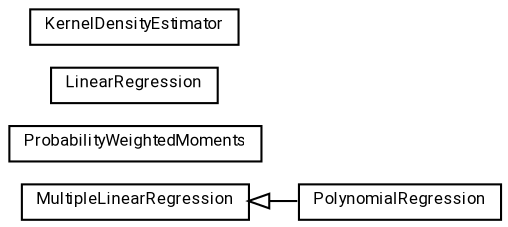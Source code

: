 #!/usr/local/bin/dot
#
# Class diagram 
# Generated by UMLGraph version R5_7_2-60-g0e99a6 (http://www.spinellis.gr/umlgraph/)
#

digraph G {
	graph [fontnames="svg"]
	edge [fontname="Roboto",fontsize=7,labelfontname="Roboto",labelfontsize=7,color="black"];
	node [fontname="Roboto",fontcolor="black",fontsize=8,shape=plaintext,margin=0,width=0,height=0];
	nodesep=0.15;
	ranksep=0.25;
	rankdir=LR;
	// de.lmu.ifi.dbs.elki.math.statistics.PolynomialRegression
	c458757 [label=<<table title="de.lmu.ifi.dbs.elki.math.statistics.PolynomialRegression" border="0" cellborder="1" cellspacing="0" cellpadding="2" href="PolynomialRegression.html" target="_parent">
		<tr><td><table border="0" cellspacing="0" cellpadding="1">
		<tr><td align="center" balign="center"> <font face="Roboto">PolynomialRegression</font> </td></tr>
		</table></td></tr>
		</table>>, URL="PolynomialRegression.html"];
	// de.lmu.ifi.dbs.elki.math.statistics.ProbabilityWeightedMoments
	c458798 [label=<<table title="de.lmu.ifi.dbs.elki.math.statistics.ProbabilityWeightedMoments" border="0" cellborder="1" cellspacing="0" cellpadding="2" href="ProbabilityWeightedMoments.html" target="_parent">
		<tr><td><table border="0" cellspacing="0" cellpadding="1">
		<tr><td align="center" balign="center"> <font face="Roboto">ProbabilityWeightedMoments</font> </td></tr>
		</table></td></tr>
		</table>>, URL="ProbabilityWeightedMoments.html"];
	// de.lmu.ifi.dbs.elki.math.statistics.LinearRegression
	c458799 [label=<<table title="de.lmu.ifi.dbs.elki.math.statistics.LinearRegression" border="0" cellborder="1" cellspacing="0" cellpadding="2" href="LinearRegression.html" target="_parent">
		<tr><td><table border="0" cellspacing="0" cellpadding="1">
		<tr><td align="center" balign="center"> <font face="Roboto">LinearRegression</font> </td></tr>
		</table></td></tr>
		</table>>, URL="LinearRegression.html"];
	// de.lmu.ifi.dbs.elki.math.statistics.MultipleLinearRegression
	c458807 [label=<<table title="de.lmu.ifi.dbs.elki.math.statistics.MultipleLinearRegression" border="0" cellborder="1" cellspacing="0" cellpadding="2" href="MultipleLinearRegression.html" target="_parent">
		<tr><td><table border="0" cellspacing="0" cellpadding="1">
		<tr><td align="center" balign="center"> <font face="Roboto">MultipleLinearRegression</font> </td></tr>
		</table></td></tr>
		</table>>, URL="MultipleLinearRegression.html"];
	// de.lmu.ifi.dbs.elki.math.statistics.KernelDensityEstimator
	c458808 [label=<<table title="de.lmu.ifi.dbs.elki.math.statistics.KernelDensityEstimator" border="0" cellborder="1" cellspacing="0" cellpadding="2" href="KernelDensityEstimator.html" target="_parent">
		<tr><td><table border="0" cellspacing="0" cellpadding="1">
		<tr><td align="center" balign="center"> <font face="Roboto">KernelDensityEstimator</font> </td></tr>
		</table></td></tr>
		</table>>, URL="KernelDensityEstimator.html"];
	// de.lmu.ifi.dbs.elki.math.statistics.PolynomialRegression extends de.lmu.ifi.dbs.elki.math.statistics.MultipleLinearRegression
	c458807 -> c458757 [arrowtail=empty,dir=back,weight=10];
}

